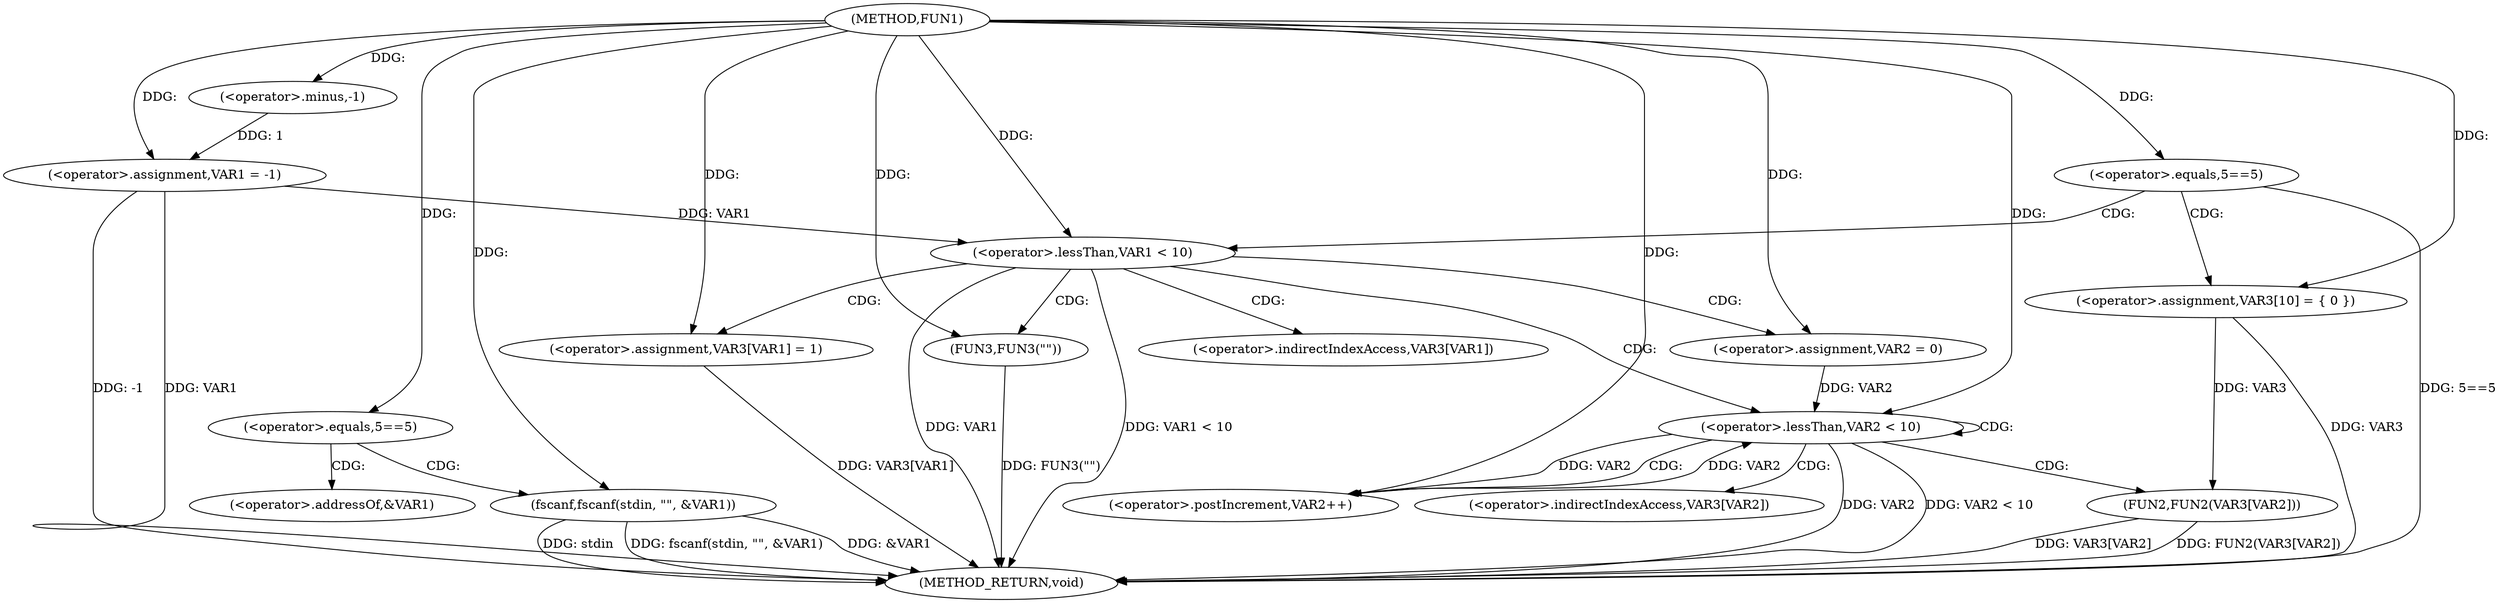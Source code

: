 digraph FUN1 {  
"1000100" [label = "(METHOD,FUN1)" ]
"1000155" [label = "(METHOD_RETURN,void)" ]
"1000103" [label = "(<operator>.assignment,VAR1 = -1)" ]
"1000105" [label = "(<operator>.minus,-1)" ]
"1000108" [label = "(<operator>.equals,5==5)" ]
"1000112" [label = "(fscanf,fscanf(stdin, \"\", &VAR1))" ]
"1000118" [label = "(<operator>.equals,5==5)" ]
"1000125" [label = "(<operator>.assignment,VAR3[10] = { 0 })" ]
"1000128" [label = "(<operator>.lessThan,VAR1 < 10)" ]
"1000132" [label = "(<operator>.assignment,VAR3[VAR1] = 1)" ]
"1000138" [label = "(<operator>.assignment,VAR2 = 0)" ]
"1000141" [label = "(<operator>.lessThan,VAR2 < 10)" ]
"1000144" [label = "(<operator>.postIncrement,VAR2++)" ]
"1000147" [label = "(FUN2,FUN2(VAR3[VAR2]))" ]
"1000153" [label = "(FUN3,FUN3(\"\"))" ]
"1000115" [label = "(<operator>.addressOf,&VAR1)" ]
"1000133" [label = "(<operator>.indirectIndexAccess,VAR3[VAR1])" ]
"1000148" [label = "(<operator>.indirectIndexAccess,VAR3[VAR2])" ]
  "1000125" -> "1000155"  [ label = "DDG: VAR3"] 
  "1000141" -> "1000155"  [ label = "DDG: VAR2"] 
  "1000103" -> "1000155"  [ label = "DDG: VAR1"] 
  "1000103" -> "1000155"  [ label = "DDG: -1"] 
  "1000112" -> "1000155"  [ label = "DDG: &VAR1"] 
  "1000147" -> "1000155"  [ label = "DDG: VAR3[VAR2]"] 
  "1000153" -> "1000155"  [ label = "DDG: FUN3(\"\")"] 
  "1000118" -> "1000155"  [ label = "DDG: 5==5"] 
  "1000112" -> "1000155"  [ label = "DDG: stdin"] 
  "1000147" -> "1000155"  [ label = "DDG: FUN2(VAR3[VAR2])"] 
  "1000141" -> "1000155"  [ label = "DDG: VAR2 < 10"] 
  "1000128" -> "1000155"  [ label = "DDG: VAR1"] 
  "1000132" -> "1000155"  [ label = "DDG: VAR3[VAR1]"] 
  "1000112" -> "1000155"  [ label = "DDG: fscanf(stdin, \"\", &VAR1)"] 
  "1000128" -> "1000155"  [ label = "DDG: VAR1 < 10"] 
  "1000105" -> "1000103"  [ label = "DDG: 1"] 
  "1000100" -> "1000103"  [ label = "DDG: "] 
  "1000100" -> "1000105"  [ label = "DDG: "] 
  "1000100" -> "1000108"  [ label = "DDG: "] 
  "1000100" -> "1000112"  [ label = "DDG: "] 
  "1000100" -> "1000118"  [ label = "DDG: "] 
  "1000100" -> "1000125"  [ label = "DDG: "] 
  "1000103" -> "1000128"  [ label = "DDG: VAR1"] 
  "1000100" -> "1000128"  [ label = "DDG: "] 
  "1000100" -> "1000132"  [ label = "DDG: "] 
  "1000100" -> "1000138"  [ label = "DDG: "] 
  "1000138" -> "1000141"  [ label = "DDG: VAR2"] 
  "1000144" -> "1000141"  [ label = "DDG: VAR2"] 
  "1000100" -> "1000141"  [ label = "DDG: "] 
  "1000141" -> "1000144"  [ label = "DDG: VAR2"] 
  "1000100" -> "1000144"  [ label = "DDG: "] 
  "1000125" -> "1000147"  [ label = "DDG: VAR3"] 
  "1000100" -> "1000153"  [ label = "DDG: "] 
  "1000108" -> "1000112"  [ label = "CDG: "] 
  "1000108" -> "1000115"  [ label = "CDG: "] 
  "1000118" -> "1000125"  [ label = "CDG: "] 
  "1000118" -> "1000128"  [ label = "CDG: "] 
  "1000128" -> "1000153"  [ label = "CDG: "] 
  "1000128" -> "1000132"  [ label = "CDG: "] 
  "1000128" -> "1000141"  [ label = "CDG: "] 
  "1000128" -> "1000133"  [ label = "CDG: "] 
  "1000128" -> "1000138"  [ label = "CDG: "] 
  "1000141" -> "1000141"  [ label = "CDG: "] 
  "1000141" -> "1000147"  [ label = "CDG: "] 
  "1000141" -> "1000148"  [ label = "CDG: "] 
  "1000141" -> "1000144"  [ label = "CDG: "] 
}
